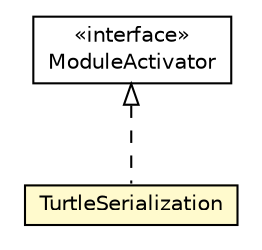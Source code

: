 #!/usr/local/bin/dot
#
# Class diagram 
# Generated by UMLGraph version R5_6-24-gf6e263 (http://www.umlgraph.org/)
#

digraph G {
	edge [fontname="Helvetica",fontsize=10,labelfontname="Helvetica",labelfontsize=10];
	node [fontname="Helvetica",fontsize=10,shape=plaintext];
	nodesep=0.25;
	ranksep=0.5;
	// org.universAAL.middleware.container.ModuleActivator
	c377867 [label=<<table title="org.universAAL.middleware.container.ModuleActivator" border="0" cellborder="1" cellspacing="0" cellpadding="2" port="p" href="../../ModuleActivator.html">
		<tr><td><table border="0" cellspacing="0" cellpadding="1">
<tr><td align="center" balign="center"> &#171;interface&#187; </td></tr>
<tr><td align="center" balign="center"> ModuleActivator </td></tr>
		</table></td></tr>
		</table>>, URL="../../ModuleActivator.html", fontname="Helvetica", fontcolor="black", fontsize=10.0];
	// org.universAAL.middleware.container.pojo.layers.TurtleSerialization
	c378398 [label=<<table title="org.universAAL.middleware.container.pojo.layers.TurtleSerialization" border="0" cellborder="1" cellspacing="0" cellpadding="2" port="p" bgcolor="lemonChiffon" href="./TurtleSerialization.html">
		<tr><td><table border="0" cellspacing="0" cellpadding="1">
<tr><td align="center" balign="center"> TurtleSerialization </td></tr>
		</table></td></tr>
		</table>>, URL="./TurtleSerialization.html", fontname="Helvetica", fontcolor="black", fontsize=10.0];
	//org.universAAL.middleware.container.pojo.layers.TurtleSerialization implements org.universAAL.middleware.container.ModuleActivator
	c377867:p -> c378398:p [dir=back,arrowtail=empty,style=dashed];
}

